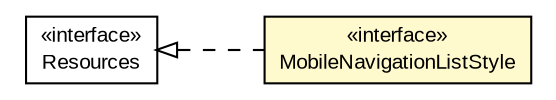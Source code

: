 #!/usr/local/bin/dot
#
# Class diagram 
# Generated by UMLGraph version R5_6-24-gf6e263 (http://www.umlgraph.org/)
#

digraph G {
	edge [fontname="arial",fontsize=10,labelfontname="arial",labelfontsize=10];
	node [fontname="arial",fontsize=10,shape=plaintext];
	nodesep=0.25;
	ranksep=0.5;
	rankdir=LR;
	// com.gwtplatform.carstore.client.resources.MobileNavigationListStyle
	c346598 [label=<<table title="com.gwtplatform.carstore.client.resources.MobileNavigationListStyle" border="0" cellborder="1" cellspacing="0" cellpadding="2" port="p" bgcolor="lemonChiffon" href="./MobileNavigationListStyle.html">
		<tr><td><table border="0" cellspacing="0" cellpadding="1">
<tr><td align="center" balign="center"> &#171;interface&#187; </td></tr>
<tr><td align="center" balign="center"> MobileNavigationListStyle </td></tr>
		</table></td></tr>
		</table>>, URL="./MobileNavigationListStyle.html", fontname="arial", fontcolor="black", fontsize=10.0];
	//com.gwtplatform.carstore.client.resources.MobileNavigationListStyle implements com.google.gwt.user.cellview.client.CellList.Resources
	c346682:p -> c346598:p [dir=back,arrowtail=empty,style=dashed];
	// com.google.gwt.user.cellview.client.CellList.Resources
	c346682 [label=<<table title="com.google.gwt.user.cellview.client.CellList.Resources" border="0" cellborder="1" cellspacing="0" cellpadding="2" port="p">
		<tr><td><table border="0" cellspacing="0" cellpadding="1">
<tr><td align="center" balign="center"> &#171;interface&#187; </td></tr>
<tr><td align="center" balign="center"> Resources </td></tr>
		</table></td></tr>
		</table>>, URL="null", fontname="arial", fontcolor="black", fontsize=10.0];
}

